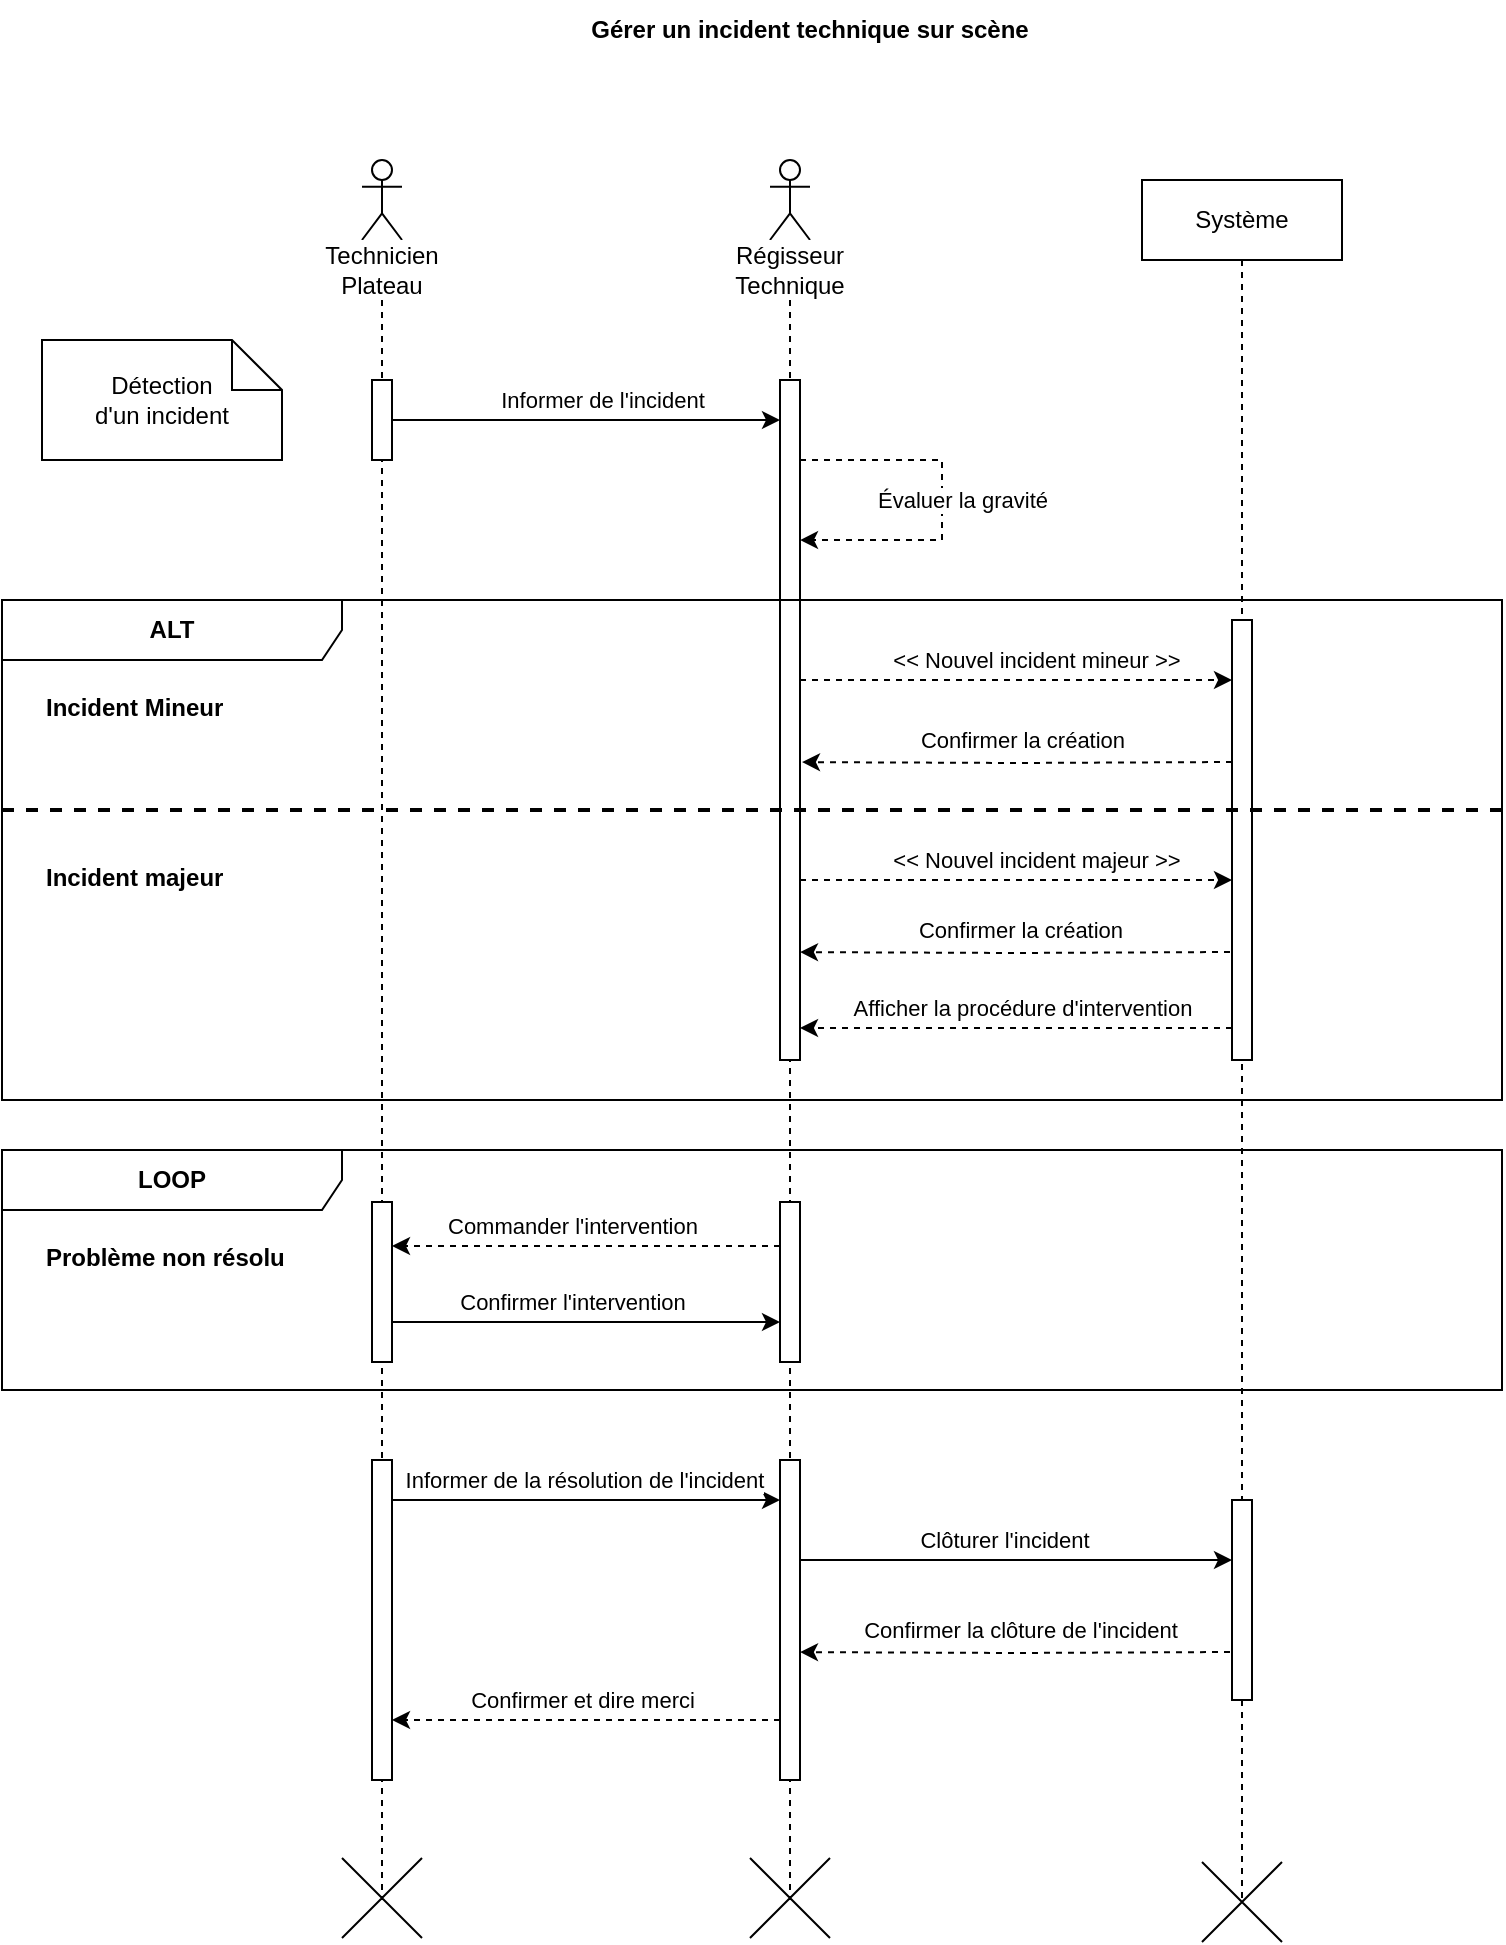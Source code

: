 <mxfile version="24.2.5" type="device">
  <diagram name="Page-1" id="mPTh2WQ05MjZOEYPQ6Ld">
    <mxGraphModel dx="1195" dy="712" grid="1" gridSize="10" guides="1" tooltips="1" connect="1" arrows="1" fold="1" page="1" pageScale="1" pageWidth="827" pageHeight="1169" math="0" shadow="0">
      <root>
        <mxCell id="0" />
        <mxCell id="1" parent="0" />
        <mxCell id="jTnPnJL5LFQLsOLTdGXq-1" value="&lt;b&gt;Gérer un incident technique sur scène&lt;/b&gt;" style="text;html=1;align=center;verticalAlign=middle;whiteSpace=wrap;rounded=0;" vertex="1" parent="1">
          <mxGeometry x="294" y="10" width="240" height="30" as="geometry" />
        </mxCell>
        <mxCell id="jTnPnJL5LFQLsOLTdGXq-7" value="Système" style="shape=umlLifeline;perimeter=lifelinePerimeter;whiteSpace=wrap;html=1;container=1;dropTarget=0;collapsible=0;recursiveResize=0;outlineConnect=0;portConstraint=eastwest;newEdgeStyle={&quot;edgeStyle&quot;:&quot;elbowEdgeStyle&quot;,&quot;elbow&quot;:&quot;vertical&quot;,&quot;curved&quot;:0,&quot;rounded&quot;:0};" vertex="1" parent="1">
          <mxGeometry x="580" y="100" width="100" height="860" as="geometry" />
        </mxCell>
        <mxCell id="jTnPnJL5LFQLsOLTdGXq-8" value="" style="shape=umlDestroy;dashed=0;targetShapes=umlLifeline;" vertex="1" parent="jTnPnJL5LFQLsOLTdGXq-7">
          <mxGeometry x="30" y="841" width="40" height="40" as="geometry" />
        </mxCell>
        <mxCell id="jTnPnJL5LFQLsOLTdGXq-29" value="" style="html=1;points=[[0,0,0,0,5],[0,1,0,0,-5],[1,0,0,0,5],[1,1,0,0,-5]];perimeter=orthogonalPerimeter;outlineConnect=0;targetShapes=umlLifeline;portConstraint=eastwest;newEdgeStyle={&quot;curved&quot;:0,&quot;rounded&quot;:0};" vertex="1" parent="jTnPnJL5LFQLsOLTdGXq-7">
          <mxGeometry x="45" y="220" width="10" height="220" as="geometry" />
        </mxCell>
        <mxCell id="jTnPnJL5LFQLsOLTdGXq-74" value="" style="html=1;points=[[0,0,0,0,5],[0,1,0,0,-5],[1,0,0,0,5],[1,1,0,0,-5]];perimeter=orthogonalPerimeter;outlineConnect=0;targetShapes=umlLifeline;portConstraint=eastwest;newEdgeStyle={&quot;curved&quot;:0,&quot;rounded&quot;:0};" vertex="1" parent="jTnPnJL5LFQLsOLTdGXq-7">
          <mxGeometry x="45" y="660" width="10" height="100" as="geometry" />
        </mxCell>
        <mxCell id="jTnPnJL5LFQLsOLTdGXq-21" value="" style="shape=umlLifeline;perimeter=lifelinePerimeter;whiteSpace=wrap;html=1;container=1;dropTarget=0;collapsible=0;recursiveResize=0;outlineConnect=0;portConstraint=eastwest;newEdgeStyle={&quot;curved&quot;:0,&quot;rounded&quot;:0};participant=umlActor;" vertex="1" parent="1">
          <mxGeometry x="190" y="90" width="20" height="870" as="geometry" />
        </mxCell>
        <mxCell id="jTnPnJL5LFQLsOLTdGXq-27" value="" style="html=1;points=[[0,0,0,0,5],[0,1,0,0,-5],[1,0,0,0,5],[1,1,0,0,-5]];perimeter=orthogonalPerimeter;outlineConnect=0;targetShapes=umlLifeline;portConstraint=eastwest;newEdgeStyle={&quot;curved&quot;:0,&quot;rounded&quot;:0};" vertex="1" parent="jTnPnJL5LFQLsOLTdGXq-21">
          <mxGeometry x="5" y="110" width="10" height="40" as="geometry" />
        </mxCell>
        <mxCell id="jTnPnJL5LFQLsOLTdGXq-65" value="" style="html=1;points=[[0,0,0,0,5],[0,1,0,0,-5],[1,0,0,0,5],[1,1,0,0,-5]];perimeter=orthogonalPerimeter;outlineConnect=0;targetShapes=umlLifeline;portConstraint=eastwest;newEdgeStyle={&quot;curved&quot;:0,&quot;rounded&quot;:0};" vertex="1" parent="jTnPnJL5LFQLsOLTdGXq-21">
          <mxGeometry x="5" y="521" width="10" height="80" as="geometry" />
        </mxCell>
        <mxCell id="jTnPnJL5LFQLsOLTdGXq-70" value="" style="html=1;points=[[0,0,0,0,5],[0,1,0,0,-5],[1,0,0,0,5],[1,1,0,0,-5]];perimeter=orthogonalPerimeter;outlineConnect=0;targetShapes=umlLifeline;portConstraint=eastwest;newEdgeStyle={&quot;curved&quot;:0,&quot;rounded&quot;:0};" vertex="1" parent="jTnPnJL5LFQLsOLTdGXq-21">
          <mxGeometry x="5" y="650" width="10" height="160" as="geometry" />
        </mxCell>
        <mxCell id="jTnPnJL5LFQLsOLTdGXq-22" value="" style="shape=umlLifeline;perimeter=lifelinePerimeter;whiteSpace=wrap;html=1;container=1;dropTarget=0;collapsible=0;recursiveResize=0;outlineConnect=0;portConstraint=eastwest;newEdgeStyle={&quot;curved&quot;:0,&quot;rounded&quot;:0};participant=umlActor;" vertex="1" parent="1">
          <mxGeometry x="394" y="90" width="20" height="870" as="geometry" />
        </mxCell>
        <mxCell id="jTnPnJL5LFQLsOLTdGXq-28" value="" style="html=1;points=[[0,0,0,0,5],[0,1,0,0,-5],[1,0,0,0,5],[1,1,0,0,-5]];perimeter=orthogonalPerimeter;outlineConnect=0;targetShapes=umlLifeline;portConstraint=eastwest;newEdgeStyle={&quot;curved&quot;:0,&quot;rounded&quot;:0};" vertex="1" parent="jTnPnJL5LFQLsOLTdGXq-22">
          <mxGeometry x="5" y="110" width="10" height="340" as="geometry" />
        </mxCell>
        <mxCell id="jTnPnJL5LFQLsOLTdGXq-58" style="edgeStyle=orthogonalEdgeStyle;rounded=0;orthogonalLoop=1;jettySize=auto;html=1;curved=0;dashed=1;" edge="1" parent="jTnPnJL5LFQLsOLTdGXq-22">
          <mxGeometry relative="1" as="geometry">
            <mxPoint x="15" y="150" as="sourcePoint" />
            <mxPoint x="15" y="190.02" as="targetPoint" />
            <Array as="points">
              <mxPoint x="86" y="150" />
              <mxPoint x="86" y="190" />
            </Array>
          </mxGeometry>
        </mxCell>
        <mxCell id="jTnPnJL5LFQLsOLTdGXq-59" value="Évaluer la gravité" style="edgeLabel;html=1;align=center;verticalAlign=middle;resizable=0;points=[];" vertex="1" connectable="0" parent="jTnPnJL5LFQLsOLTdGXq-58">
          <mxGeometry x="0.354" y="-1" relative="1" as="geometry">
            <mxPoint x="22" y="-19" as="offset" />
          </mxGeometry>
        </mxCell>
        <mxCell id="jTnPnJL5LFQLsOLTdGXq-71" value="" style="html=1;points=[[0,0,0,0,5],[0,1,0,0,-5],[1,0,0,0,5],[1,1,0,0,-5]];perimeter=orthogonalPerimeter;outlineConnect=0;targetShapes=umlLifeline;portConstraint=eastwest;newEdgeStyle={&quot;curved&quot;:0,&quot;rounded&quot;:0};" vertex="1" parent="jTnPnJL5LFQLsOLTdGXq-22">
          <mxGeometry x="5" y="650" width="10" height="160" as="geometry" />
        </mxCell>
        <mxCell id="jTnPnJL5LFQLsOLTdGXq-23" value="" style="shape=umlDestroy;dashed=0;targetShapes=umlLifeline;" vertex="1" parent="1">
          <mxGeometry x="384" y="939" width="40" height="40" as="geometry" />
        </mxCell>
        <mxCell id="jTnPnJL5LFQLsOLTdGXq-24" value="" style="shape=umlDestroy;dashed=0;targetShapes=umlLifeline;" vertex="1" parent="1">
          <mxGeometry x="180" y="939" width="40" height="40" as="geometry" />
        </mxCell>
        <mxCell id="jTnPnJL5LFQLsOLTdGXq-25" value="Technicien&lt;div&gt;Plateau&lt;/div&gt;" style="text;html=1;align=center;verticalAlign=middle;whiteSpace=wrap;rounded=0;fillColor=default;" vertex="1" parent="1">
          <mxGeometry x="170" y="130" width="60" height="30" as="geometry" />
        </mxCell>
        <mxCell id="jTnPnJL5LFQLsOLTdGXq-26" value="Régisseur&lt;div&gt;Technique&lt;/div&gt;" style="text;html=1;align=center;verticalAlign=middle;whiteSpace=wrap;rounded=0;fillColor=default;" vertex="1" parent="1">
          <mxGeometry x="374" y="130" width="60" height="30" as="geometry" />
        </mxCell>
        <mxCell id="jTnPnJL5LFQLsOLTdGXq-30" value="Détection&lt;div&gt;d&#39;un incident&lt;/div&gt;" style="shape=note2;boundedLbl=1;whiteSpace=wrap;html=1;size=25;verticalAlign=middle;align=center;" vertex="1" parent="1">
          <mxGeometry x="30" y="180" width="120" height="60" as="geometry" />
        </mxCell>
        <mxCell id="jTnPnJL5LFQLsOLTdGXq-31" style="edgeStyle=orthogonalEdgeStyle;rounded=0;orthogonalLoop=1;jettySize=auto;html=1;curved=0;" edge="1" parent="1">
          <mxGeometry relative="1" as="geometry">
            <mxPoint x="205" y="220" as="sourcePoint" />
            <mxPoint x="399" y="220" as="targetPoint" />
          </mxGeometry>
        </mxCell>
        <mxCell id="jTnPnJL5LFQLsOLTdGXq-32" value="Informer de l&#39;incident" style="edgeLabel;html=1;align=center;verticalAlign=middle;resizable=0;points=[];" vertex="1" connectable="0" parent="jTnPnJL5LFQLsOLTdGXq-31">
          <mxGeometry x="0.144" y="-2" relative="1" as="geometry">
            <mxPoint x="-6" y="-12" as="offset" />
          </mxGeometry>
        </mxCell>
        <mxCell id="jTnPnJL5LFQLsOLTdGXq-43" value="&lt;b&gt;ALT&lt;/b&gt;" style="shape=umlFrame;whiteSpace=wrap;html=1;pointerEvents=0;recursiveResize=0;container=1;collapsible=0;width=170;" vertex="1" parent="1">
          <mxGeometry x="10" y="310" width="750" height="250" as="geometry" />
        </mxCell>
        <mxCell id="jTnPnJL5LFQLsOLTdGXq-44" value="&lt;b&gt;Incident Mineur&lt;/b&gt;" style="text;html=1;" vertex="1" parent="jTnPnJL5LFQLsOLTdGXq-43">
          <mxGeometry width="100" height="20" relative="1" as="geometry">
            <mxPoint x="20" y="40" as="offset" />
          </mxGeometry>
        </mxCell>
        <mxCell id="jTnPnJL5LFQLsOLTdGXq-45" value="&lt;b&gt;Incident majeur&lt;/b&gt;" style="line;strokeWidth=2;dashed=1;labelPosition=center;verticalLabelPosition=bottom;align=left;verticalAlign=top;spacingLeft=20;spacingTop=15;html=1;whiteSpace=wrap;" vertex="1" parent="jTnPnJL5LFQLsOLTdGXq-43">
          <mxGeometry y="100" width="750" height="10" as="geometry" />
        </mxCell>
        <mxCell id="jTnPnJL5LFQLsOLTdGXq-46" style="edgeStyle=orthogonalEdgeStyle;rounded=0;orthogonalLoop=1;jettySize=auto;html=1;curved=0;dashed=1;" edge="1" parent="1">
          <mxGeometry relative="1" as="geometry">
            <mxPoint x="409" y="350" as="sourcePoint" />
            <mxPoint x="625" y="350" as="targetPoint" />
          </mxGeometry>
        </mxCell>
        <mxCell id="jTnPnJL5LFQLsOLTdGXq-47" value="&amp;lt;&amp;lt; Nouvel incident mineur &amp;gt;&amp;gt;" style="edgeLabel;html=1;align=center;verticalAlign=middle;resizable=0;points=[];" vertex="1" connectable="0" parent="jTnPnJL5LFQLsOLTdGXq-46">
          <mxGeometry x="0.144" y="-2" relative="1" as="geometry">
            <mxPoint x="-6" y="-12" as="offset" />
          </mxGeometry>
        </mxCell>
        <mxCell id="jTnPnJL5LFQLsOLTdGXq-48" style="edgeStyle=orthogonalEdgeStyle;rounded=0;orthogonalLoop=1;jettySize=auto;html=1;curved=0;dashed=1;" edge="1" parent="1">
          <mxGeometry relative="1" as="geometry">
            <mxPoint x="409" y="450" as="sourcePoint" />
            <mxPoint x="625" y="450" as="targetPoint" />
          </mxGeometry>
        </mxCell>
        <mxCell id="jTnPnJL5LFQLsOLTdGXq-49" value="&amp;lt;&amp;lt; Nouvel incident majeur &amp;gt;&amp;gt;" style="edgeLabel;html=1;align=center;verticalAlign=middle;resizable=0;points=[];" vertex="1" connectable="0" parent="jTnPnJL5LFQLsOLTdGXq-48">
          <mxGeometry x="0.144" y="-2" relative="1" as="geometry">
            <mxPoint x="-6" y="-12" as="offset" />
          </mxGeometry>
        </mxCell>
        <mxCell id="jTnPnJL5LFQLsOLTdGXq-50" style="edgeStyle=orthogonalEdgeStyle;rounded=0;orthogonalLoop=1;jettySize=auto;html=1;curved=0;dashed=1;" edge="1" parent="1">
          <mxGeometry relative="1" as="geometry">
            <mxPoint x="625" y="524" as="sourcePoint" />
            <mxPoint x="409" y="524" as="targetPoint" />
          </mxGeometry>
        </mxCell>
        <mxCell id="jTnPnJL5LFQLsOLTdGXq-51" value="Afficher la procédure d&#39;intervention" style="edgeLabel;html=1;align=center;verticalAlign=middle;resizable=0;points=[];" vertex="1" connectable="0" parent="jTnPnJL5LFQLsOLTdGXq-50">
          <mxGeometry x="0.262" y="-1" relative="1" as="geometry">
            <mxPoint x="31" y="-9" as="offset" />
          </mxGeometry>
        </mxCell>
        <mxCell id="jTnPnJL5LFQLsOLTdGXq-55" value="&lt;b&gt;LOOP&lt;/b&gt;" style="shape=umlFrame;whiteSpace=wrap;html=1;pointerEvents=0;recursiveResize=0;container=1;collapsible=0;width=170;" vertex="1" parent="1">
          <mxGeometry x="10" y="585" width="750" height="120" as="geometry" />
        </mxCell>
        <mxCell id="jTnPnJL5LFQLsOLTdGXq-56" value="&lt;b&gt;Problème non résolu&lt;/b&gt;" style="text;html=1;" vertex="1" parent="jTnPnJL5LFQLsOLTdGXq-55">
          <mxGeometry width="100" height="20" relative="1" as="geometry">
            <mxPoint x="20" y="40" as="offset" />
          </mxGeometry>
        </mxCell>
        <mxCell id="jTnPnJL5LFQLsOLTdGXq-64" value="" style="html=1;points=[[0,0,0,0,5],[0,1,0,0,-5],[1,0,0,0,5],[1,1,0,0,-5]];perimeter=orthogonalPerimeter;outlineConnect=0;targetShapes=umlLifeline;portConstraint=eastwest;newEdgeStyle={&quot;curved&quot;:0,&quot;rounded&quot;:0};" vertex="1" parent="jTnPnJL5LFQLsOLTdGXq-55">
          <mxGeometry x="389" y="26" width="10" height="80" as="geometry" />
        </mxCell>
        <mxCell id="jTnPnJL5LFQLsOLTdGXq-60" style="edgeStyle=orthogonalEdgeStyle;rounded=0;orthogonalLoop=1;jettySize=auto;html=1;curved=0;entryX=1.1;entryY=0.682;entryDx=0;entryDy=0;entryPerimeter=0;dashed=1;" edge="1" parent="1">
          <mxGeometry relative="1" as="geometry">
            <mxPoint x="625" y="391.0" as="sourcePoint" />
            <mxPoint x="410" y="391.06" as="targetPoint" />
          </mxGeometry>
        </mxCell>
        <mxCell id="jTnPnJL5LFQLsOLTdGXq-61" value="Confirmer la création" style="edgeLabel;html=1;align=center;verticalAlign=middle;resizable=0;points=[];" vertex="1" connectable="0" parent="jTnPnJL5LFQLsOLTdGXq-60">
          <mxGeometry x="-0.256" y="-3" relative="1" as="geometry">
            <mxPoint x="-25" y="-9" as="offset" />
          </mxGeometry>
        </mxCell>
        <mxCell id="jTnPnJL5LFQLsOLTdGXq-62" style="edgeStyle=orthogonalEdgeStyle;rounded=0;orthogonalLoop=1;jettySize=auto;html=1;curved=0;entryX=1.1;entryY=0.682;entryDx=0;entryDy=0;entryPerimeter=0;dashed=1;" edge="1" parent="1">
          <mxGeometry relative="1" as="geometry">
            <mxPoint x="624" y="486.0" as="sourcePoint" />
            <mxPoint x="409" y="486.06" as="targetPoint" />
          </mxGeometry>
        </mxCell>
        <mxCell id="jTnPnJL5LFQLsOLTdGXq-63" value="Confirmer la création" style="edgeLabel;html=1;align=center;verticalAlign=middle;resizable=0;points=[];" vertex="1" connectable="0" parent="jTnPnJL5LFQLsOLTdGXq-62">
          <mxGeometry x="-0.256" y="-3" relative="1" as="geometry">
            <mxPoint x="-25" y="-9" as="offset" />
          </mxGeometry>
        </mxCell>
        <mxCell id="jTnPnJL5LFQLsOLTdGXq-66" style="edgeStyle=orthogonalEdgeStyle;rounded=0;orthogonalLoop=1;jettySize=auto;html=1;curved=0;dashed=1;" edge="1" parent="1">
          <mxGeometry relative="1" as="geometry">
            <mxPoint x="399" y="633" as="sourcePoint" />
            <mxPoint x="205" y="633" as="targetPoint" />
          </mxGeometry>
        </mxCell>
        <mxCell id="jTnPnJL5LFQLsOLTdGXq-67" value="Commander l&#39;intervention" style="edgeLabel;html=1;align=center;verticalAlign=middle;resizable=0;points=[];" vertex="1" connectable="0" parent="jTnPnJL5LFQLsOLTdGXq-66">
          <mxGeometry x="0.295" y="-1" relative="1" as="geometry">
            <mxPoint x="21" y="-9" as="offset" />
          </mxGeometry>
        </mxCell>
        <mxCell id="jTnPnJL5LFQLsOLTdGXq-68" style="edgeStyle=orthogonalEdgeStyle;rounded=0;orthogonalLoop=1;jettySize=auto;html=1;curved=0;" edge="1" parent="1">
          <mxGeometry relative="1" as="geometry">
            <mxPoint x="205" y="671" as="sourcePoint" />
            <mxPoint x="399" y="671" as="targetPoint" />
          </mxGeometry>
        </mxCell>
        <mxCell id="jTnPnJL5LFQLsOLTdGXq-69" value="Confirmer l&#39;intervention" style="edgeLabel;html=1;align=center;verticalAlign=middle;resizable=0;points=[];" vertex="1" connectable="0" parent="jTnPnJL5LFQLsOLTdGXq-68">
          <mxGeometry x="0.211" y="3" relative="1" as="geometry">
            <mxPoint x="-28" y="-7" as="offset" />
          </mxGeometry>
        </mxCell>
        <mxCell id="jTnPnJL5LFQLsOLTdGXq-72" style="edgeStyle=orthogonalEdgeStyle;rounded=0;orthogonalLoop=1;jettySize=auto;html=1;curved=0;" edge="1" parent="1">
          <mxGeometry relative="1" as="geometry">
            <mxPoint x="205" y="760" as="sourcePoint" />
            <mxPoint x="399" y="760" as="targetPoint" />
          </mxGeometry>
        </mxCell>
        <mxCell id="jTnPnJL5LFQLsOLTdGXq-73" value="Informer de la résolution de l&#39;incident" style="edgeLabel;html=1;align=center;verticalAlign=middle;resizable=0;points=[];" vertex="1" connectable="0" parent="jTnPnJL5LFQLsOLTdGXq-72">
          <mxGeometry x="0.16" relative="1" as="geometry">
            <mxPoint x="-17" y="-10" as="offset" />
          </mxGeometry>
        </mxCell>
        <mxCell id="jTnPnJL5LFQLsOLTdGXq-75" style="edgeStyle=orthogonalEdgeStyle;rounded=0;orthogonalLoop=1;jettySize=auto;html=1;curved=0;" edge="1" parent="1">
          <mxGeometry relative="1" as="geometry">
            <mxPoint x="409" y="790" as="sourcePoint" />
            <mxPoint x="625" y="790" as="targetPoint" />
          </mxGeometry>
        </mxCell>
        <mxCell id="jTnPnJL5LFQLsOLTdGXq-76" value="Clôturer l&#39;incident" style="edgeLabel;html=1;align=center;verticalAlign=middle;resizable=0;points=[];" vertex="1" connectable="0" parent="jTnPnJL5LFQLsOLTdGXq-75">
          <mxGeometry x="-0.265" y="1" relative="1" as="geometry">
            <mxPoint x="22" y="-9" as="offset" />
          </mxGeometry>
        </mxCell>
        <mxCell id="jTnPnJL5LFQLsOLTdGXq-77" style="edgeStyle=orthogonalEdgeStyle;rounded=0;orthogonalLoop=1;jettySize=auto;html=1;curved=0;entryX=1.1;entryY=0.682;entryDx=0;entryDy=0;entryPerimeter=0;dashed=1;" edge="1" parent="1">
          <mxGeometry relative="1" as="geometry">
            <mxPoint x="624" y="836.0" as="sourcePoint" />
            <mxPoint x="409" y="836.06" as="targetPoint" />
          </mxGeometry>
        </mxCell>
        <mxCell id="jTnPnJL5LFQLsOLTdGXq-78" value="Confirmer la clôture de l&#39;incident" style="edgeLabel;html=1;align=center;verticalAlign=middle;resizable=0;points=[];" vertex="1" connectable="0" parent="jTnPnJL5LFQLsOLTdGXq-77">
          <mxGeometry x="-0.256" y="-3" relative="1" as="geometry">
            <mxPoint x="-25" y="-9" as="offset" />
          </mxGeometry>
        </mxCell>
        <mxCell id="jTnPnJL5LFQLsOLTdGXq-79" style="edgeStyle=orthogonalEdgeStyle;rounded=0;orthogonalLoop=1;jettySize=auto;html=1;curved=0;dashed=1;" edge="1" parent="1">
          <mxGeometry relative="1" as="geometry">
            <mxPoint x="399" y="870" as="sourcePoint" />
            <mxPoint x="205" y="870" as="targetPoint" />
          </mxGeometry>
        </mxCell>
        <mxCell id="jTnPnJL5LFQLsOLTdGXq-80" value="Confirmer et dire merci" style="edgeLabel;html=1;align=center;verticalAlign=middle;resizable=0;points=[];" vertex="1" connectable="0" parent="jTnPnJL5LFQLsOLTdGXq-79">
          <mxGeometry x="-0.229" y="1" relative="1" as="geometry">
            <mxPoint x="-24" y="-11" as="offset" />
          </mxGeometry>
        </mxCell>
      </root>
    </mxGraphModel>
  </diagram>
</mxfile>
